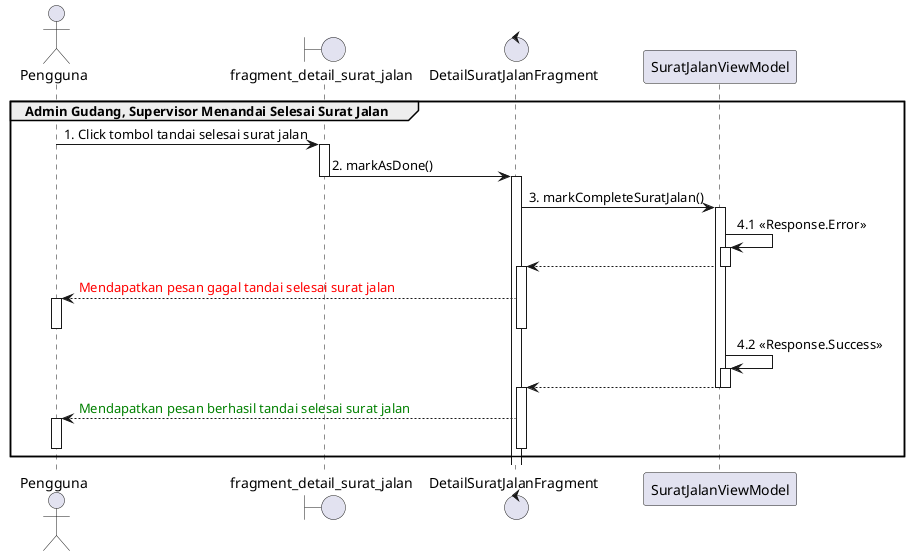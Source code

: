 @startuml
'https://plantuml.com/sequence-diagram

group Admin Gudang, Supervisor Menandai Selesai Surat Jalan
    actor       Pengguna
    boundary fragment_detail_surat_jalan
    control DetailSuratJalanFragment

    Pengguna -> fragment_detail_surat_jalan : 1. Click tombol tandai selesai surat jalan
    activate fragment_detail_surat_jalan
    fragment_detail_surat_jalan -> DetailSuratJalanFragment : 2. markAsDone()
    deactivate fragment_detail_surat_jalan
    activate DetailSuratJalanFragment
    DetailSuratJalanFragment -> SuratJalanViewModel : 3. markCompleteSuratJalan()
    activate SuratJalanViewModel
    SuratJalanViewModel -> SuratJalanViewModel : 4.1 <<Response.Error>>
    activate SuratJalanViewModel
    DetailSuratJalanFragment <-- SuratJalanViewModel
    deactivate SuratJalanViewModel
    activate DetailSuratJalanFragment
    Pengguna <-- DetailSuratJalanFragment : <font color=red>Mendapatkan pesan gagal tandai selesai surat jalan
    activate Pengguna
    deactivate DetailSuratJalanFragment
    deactivate Pengguna
    SuratJalanViewModel -> SuratJalanViewModel : 4.2 <<Response.Success>>
    activate SuratJalanViewModel
    DetailSuratJalanFragment <-- SuratJalanViewModel

    deactivate SuratJalanViewModel
    deactivate SuratJalanViewModel
    activate DetailSuratJalanFragment
    Pengguna <-- DetailSuratJalanFragment :  <font color=green>Mendapatkan pesan berhasil tandai selesai surat jalan
    activate Pengguna
    deactivate DetailSuratJalanFragment
    deactivate Pengguna

end
@enduml